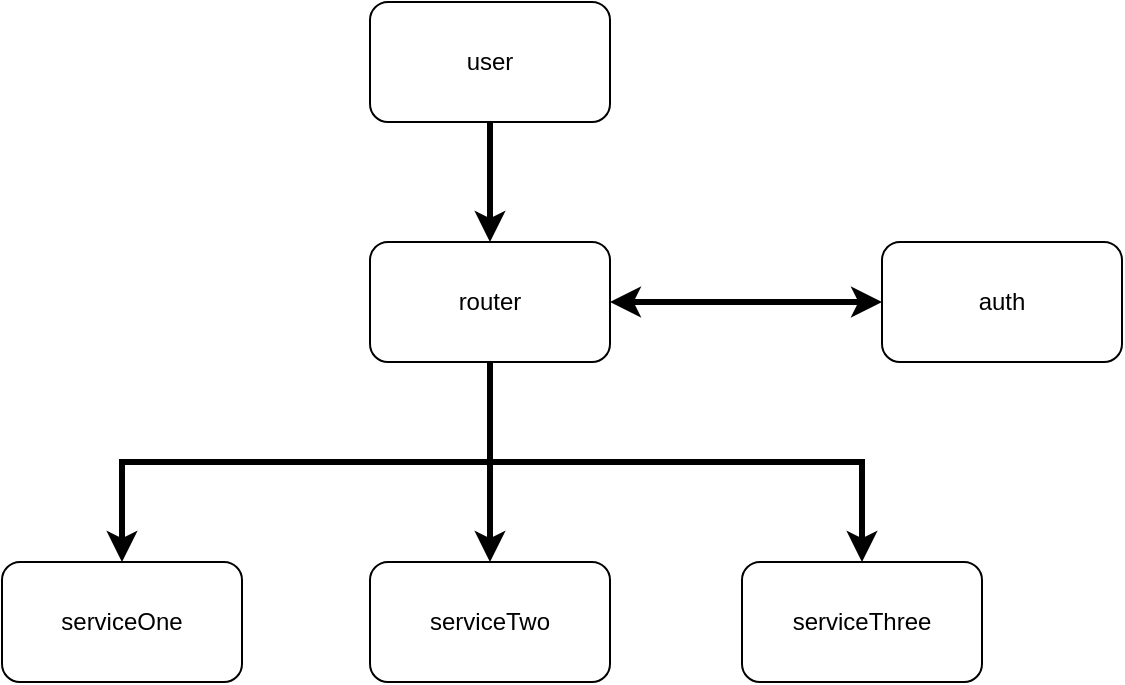 <mxfile>
    <diagram id="EgnVAjx8yMLYbG9BIhJ_" name="Page-1">
        <mxGraphModel dx="673" dy="425" grid="1" gridSize="10" guides="1" tooltips="1" connect="1" arrows="1" fold="1" page="1" pageScale="1" pageWidth="827" pageHeight="1169" math="0" shadow="0">
            <root>
                <mxCell id="0"/>
                <mxCell id="1" parent="0"/>
                <mxCell id="0H2J8fwH8ns-WpwbMbJJ-8" style="edgeStyle=orthogonalEdgeStyle;rounded=0;orthogonalLoop=1;jettySize=auto;html=1;exitX=0.5;exitY=1;exitDx=0;exitDy=0;entryX=0.5;entryY=0;entryDx=0;entryDy=0;strokeWidth=3;" parent="1" source="0H2J8fwH8ns-WpwbMbJJ-1" target="0H2J8fwH8ns-WpwbMbJJ-2" edge="1">
                    <mxGeometry relative="1" as="geometry"/>
                </mxCell>
                <mxCell id="0H2J8fwH8ns-WpwbMbJJ-1" value="user" style="rounded=1;whiteSpace=wrap;html=1;" parent="1" vertex="1">
                    <mxGeometry x="294" y="40" width="120" height="60" as="geometry"/>
                </mxCell>
                <mxCell id="0H2J8fwH8ns-WpwbMbJJ-9" style="edgeStyle=orthogonalEdgeStyle;rounded=0;orthogonalLoop=1;jettySize=auto;html=1;exitX=0.5;exitY=1;exitDx=0;exitDy=0;entryX=0.5;entryY=0;entryDx=0;entryDy=0;strokeWidth=3;" parent="1" source="0H2J8fwH8ns-WpwbMbJJ-2" target="0H2J8fwH8ns-WpwbMbJJ-5" edge="1">
                    <mxGeometry relative="1" as="geometry"/>
                </mxCell>
                <mxCell id="0H2J8fwH8ns-WpwbMbJJ-12" style="edgeStyle=orthogonalEdgeStyle;rounded=0;orthogonalLoop=1;jettySize=auto;html=1;exitX=0.5;exitY=1;exitDx=0;exitDy=0;strokeWidth=3;" parent="1" source="0H2J8fwH8ns-WpwbMbJJ-2" target="0H2J8fwH8ns-WpwbMbJJ-6" edge="1">
                    <mxGeometry relative="1" as="geometry"/>
                </mxCell>
                <mxCell id="0H2J8fwH8ns-WpwbMbJJ-13" style="edgeStyle=orthogonalEdgeStyle;rounded=0;orthogonalLoop=1;jettySize=auto;html=1;exitX=0.5;exitY=1;exitDx=0;exitDy=0;entryX=0.5;entryY=0;entryDx=0;entryDy=0;strokeWidth=3;" parent="1" source="0H2J8fwH8ns-WpwbMbJJ-2" target="0H2J8fwH8ns-WpwbMbJJ-4" edge="1">
                    <mxGeometry relative="1" as="geometry"/>
                </mxCell>
                <mxCell id="0H2J8fwH8ns-WpwbMbJJ-2" value="router" style="rounded=1;whiteSpace=wrap;html=1;" parent="1" vertex="1">
                    <mxGeometry x="294" y="160" width="120" height="60" as="geometry"/>
                </mxCell>
                <mxCell id="0H2J8fwH8ns-WpwbMbJJ-3" value="auth" style="rounded=1;whiteSpace=wrap;html=1;" parent="1" vertex="1">
                    <mxGeometry x="550" y="160" width="120" height="60" as="geometry"/>
                </mxCell>
                <mxCell id="0H2J8fwH8ns-WpwbMbJJ-4" value="serviceTwo" style="rounded=1;whiteSpace=wrap;html=1;" parent="1" vertex="1">
                    <mxGeometry x="294" y="320" width="120" height="60" as="geometry"/>
                </mxCell>
                <mxCell id="0H2J8fwH8ns-WpwbMbJJ-5" value="serviceOne" style="rounded=1;whiteSpace=wrap;html=1;" parent="1" vertex="1">
                    <mxGeometry x="110" y="320" width="120" height="60" as="geometry"/>
                </mxCell>
                <mxCell id="0H2J8fwH8ns-WpwbMbJJ-6" value="serviceThree" style="rounded=1;whiteSpace=wrap;html=1;" parent="1" vertex="1">
                    <mxGeometry x="480" y="320" width="120" height="60" as="geometry"/>
                </mxCell>
                <mxCell id="0H2J8fwH8ns-WpwbMbJJ-7" value="" style="endArrow=classic;startArrow=classic;html=1;rounded=0;entryX=0;entryY=0.5;entryDx=0;entryDy=0;exitX=1;exitY=0.5;exitDx=0;exitDy=0;strokeWidth=3;" parent="1" source="0H2J8fwH8ns-WpwbMbJJ-2" target="0H2J8fwH8ns-WpwbMbJJ-3" edge="1">
                    <mxGeometry width="50" height="50" relative="1" as="geometry">
                        <mxPoint x="390" y="330" as="sourcePoint"/>
                        <mxPoint x="440" y="280" as="targetPoint"/>
                    </mxGeometry>
                </mxCell>
            </root>
        </mxGraphModel>
    </diagram>
</mxfile>